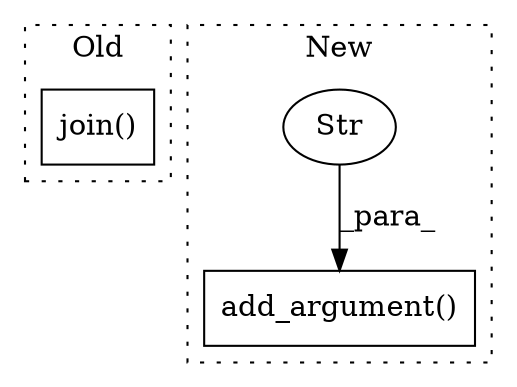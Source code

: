 digraph G {
subgraph cluster0 {
1 [label="join()" a="75" s="8021,8049" l="13,1" shape="box"];
label = "Old";
style="dotted";
}
subgraph cluster1 {
2 [label="add_argument()" a="75" s="1430,1469" l="20,128" shape="box"];
3 [label="Str" a="66" s="1450" l="19" shape="ellipse"];
label = "New";
style="dotted";
}
3 -> 2 [label="_para_"];
}